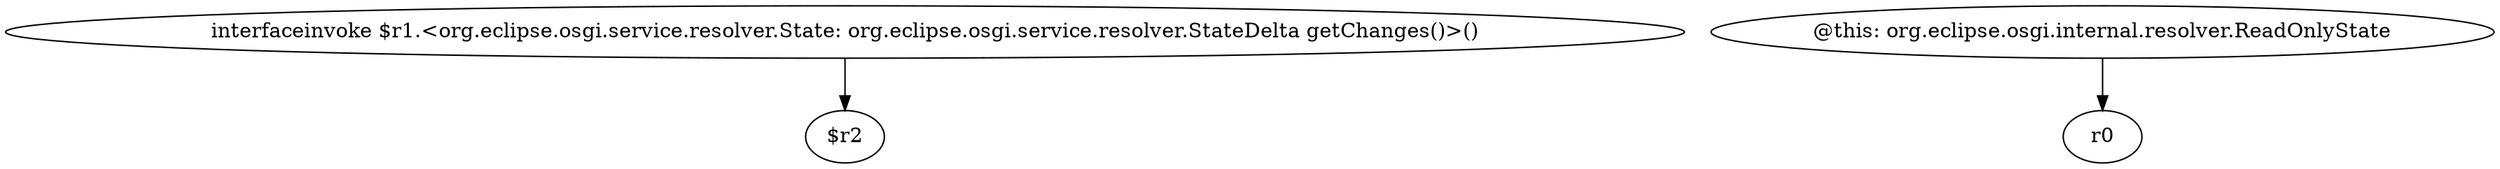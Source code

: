 digraph g {
0[label="interfaceinvoke $r1.<org.eclipse.osgi.service.resolver.State: org.eclipse.osgi.service.resolver.StateDelta getChanges()>()"]
1[label="$r2"]
0->1[label=""]
2[label="@this: org.eclipse.osgi.internal.resolver.ReadOnlyState"]
3[label="r0"]
2->3[label=""]
}